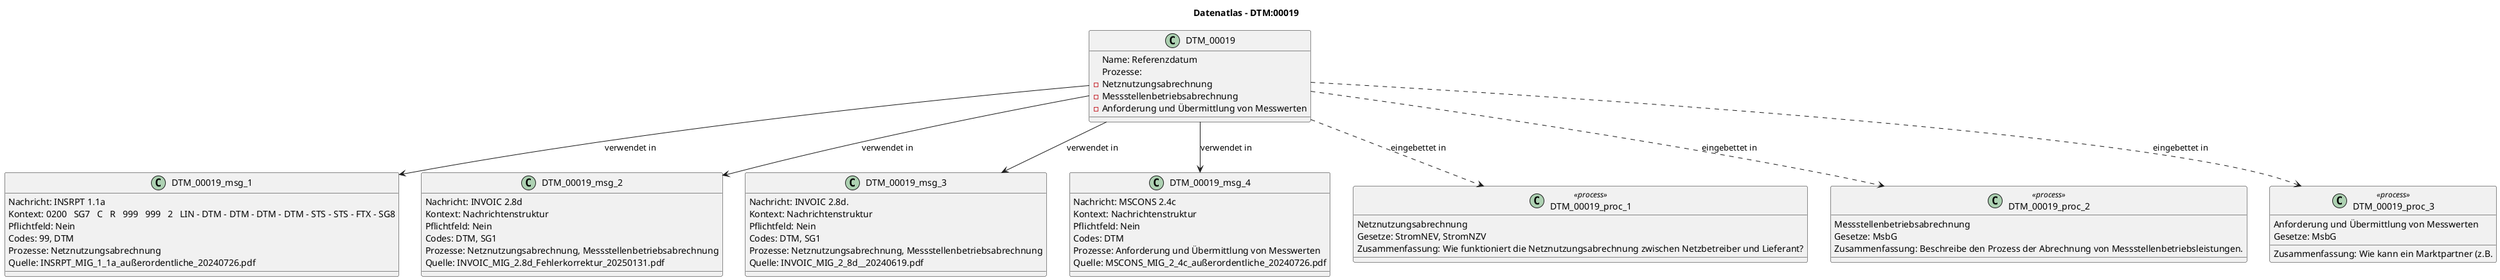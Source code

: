 @startuml
title Datenatlas – DTM:00019
class DTM_00019 {
  Name: Referenzdatum
  Prozesse:
    - Netznutzungsabrechnung
    - Messstellenbetriebsabrechnung
    - Anforderung und Übermittlung von Messwerten
}
class DTM_00019_msg_1 {
  Nachricht: INSRPT 1.1a
  Kontext: 0200   SG7   C   R   999   999   2   LIN - DTM - DTM - DTM - DTM - STS - STS - FTX - SG8
  Pflichtfeld: Nein
  Codes: 99, DTM
  Prozesse: Netznutzungsabrechnung
  Quelle: INSRPT_MIG_1_1a_außerordentliche_20240726.pdf
}
DTM_00019 --> DTM_00019_msg_1 : verwendet in
class DTM_00019_msg_2 {
  Nachricht: INVOIC 2.8d
  Kontext: Nachrichtenstruktur
  Pflichtfeld: Nein
  Codes: DTM, SG1
  Prozesse: Netznutzungsabrechnung, Messstellenbetriebsabrechnung
  Quelle: INVOIC_MIG_2.8d_Fehlerkorrektur_20250131.pdf
}
DTM_00019 --> DTM_00019_msg_2 : verwendet in
class DTM_00019_msg_3 {
  Nachricht: INVOIC 2.8d.
  Kontext: Nachrichtenstruktur
  Pflichtfeld: Nein
  Codes: DTM, SG1
  Prozesse: Netznutzungsabrechnung, Messstellenbetriebsabrechnung
  Quelle: INVOIC_MIG_2_8d__20240619.pdf
}
DTM_00019 --> DTM_00019_msg_3 : verwendet in
class DTM_00019_msg_4 {
  Nachricht: MSCONS 2.4c
  Kontext: Nachrichtenstruktur
  Pflichtfeld: Nein
  Codes: DTM
  Prozesse: Anforderung und Übermittlung von Messwerten
  Quelle: MSCONS_MIG_2_4c_außerordentliche_20240726.pdf
}
DTM_00019 --> DTM_00019_msg_4 : verwendet in
class DTM_00019_proc_1 <<process>> {
  Netznutzungsabrechnung
  Gesetze: StromNEV, StromNZV
  Zusammenfassung: Wie funktioniert die Netznutzungsabrechnung zwischen Netzbetreiber und Lieferant?
}
DTM_00019 ..> DTM_00019_proc_1 : eingebettet in
class DTM_00019_proc_2 <<process>> {
  Messstellenbetriebsabrechnung
  Gesetze: MsbG
  Zusammenfassung: Beschreibe den Prozess der Abrechnung von Messstellenbetriebsleistungen.
}
DTM_00019 ..> DTM_00019_proc_2 : eingebettet in
class DTM_00019_proc_3 <<process>> {
  Anforderung und Übermittlung von Messwerten
  Gesetze: MsbG
  Zusammenfassung: Wie kann ein Marktpartner (z.B.
}
DTM_00019 ..> DTM_00019_proc_3 : eingebettet in
@enduml